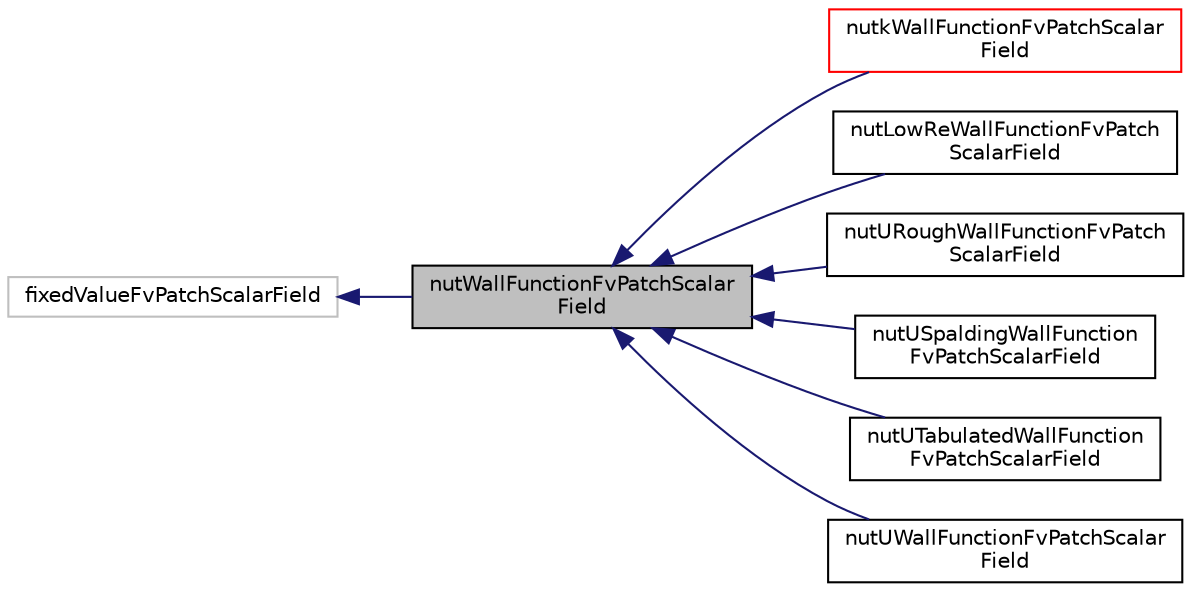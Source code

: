 digraph "nutWallFunctionFvPatchScalarField"
{
  bgcolor="transparent";
  edge [fontname="Helvetica",fontsize="10",labelfontname="Helvetica",labelfontsize="10"];
  node [fontname="Helvetica",fontsize="10",shape=record];
  rankdir="LR";
  Node1 [label="nutWallFunctionFvPatchScalar\lField",height=0.2,width=0.4,color="black", fillcolor="grey75", style="filled", fontcolor="black"];
  Node2 -> Node1 [dir="back",color="midnightblue",fontsize="10",style="solid",fontname="Helvetica"];
  Node2 [label="fixedValueFvPatchScalarField",height=0.2,width=0.4,color="grey75"];
  Node1 -> Node3 [dir="back",color="midnightblue",fontsize="10",style="solid",fontname="Helvetica"];
  Node3 [label="nutkWallFunctionFvPatchScalar\lField",height=0.2,width=0.4,color="red",URL="$a01677.html",tooltip="This boundary condition provides a turbulent kinematic viscosity condition when using wall functions..."];
  Node1 -> Node4 [dir="back",color="midnightblue",fontsize="10",style="solid",fontname="Helvetica"];
  Node4 [label="nutLowReWallFunctionFvPatch\lScalarField",height=0.2,width=0.4,color="black",URL="$a01678.html",tooltip="This boundary condition provides a turbulent kinematic viscosity condition for use with low Reynolds ..."];
  Node1 -> Node5 [dir="back",color="midnightblue",fontsize="10",style="solid",fontname="Helvetica"];
  Node5 [label="nutURoughWallFunctionFvPatch\lScalarField",height=0.2,width=0.4,color="black",URL="$a01679.html",tooltip="This boundary condition provides a turbulent kinematic viscosity condition when using wall functions ..."];
  Node1 -> Node6 [dir="back",color="midnightblue",fontsize="10",style="solid",fontname="Helvetica"];
  Node6 [label="nutUSpaldingWallFunction\lFvPatchScalarField",height=0.2,width=0.4,color="black",URL="$a01680.html",tooltip="This boundary condition provides a turbulent kinematic viscosity condition when using wall functions ..."];
  Node1 -> Node7 [dir="back",color="midnightblue",fontsize="10",style="solid",fontname="Helvetica"];
  Node7 [label="nutUTabulatedWallFunction\lFvPatchScalarField",height=0.2,width=0.4,color="black",URL="$a01681.html",tooltip="This boundary condition provides a turbulent kinematic viscosity condition when using wall functions..."];
  Node1 -> Node8 [dir="back",color="midnightblue",fontsize="10",style="solid",fontname="Helvetica"];
  Node8 [label="nutUWallFunctionFvPatchScalar\lField",height=0.2,width=0.4,color="black",URL="$a01682.html",tooltip="This boundary condition provides a turbulent kinematic viscosity condition when using wall functions..."];
}
